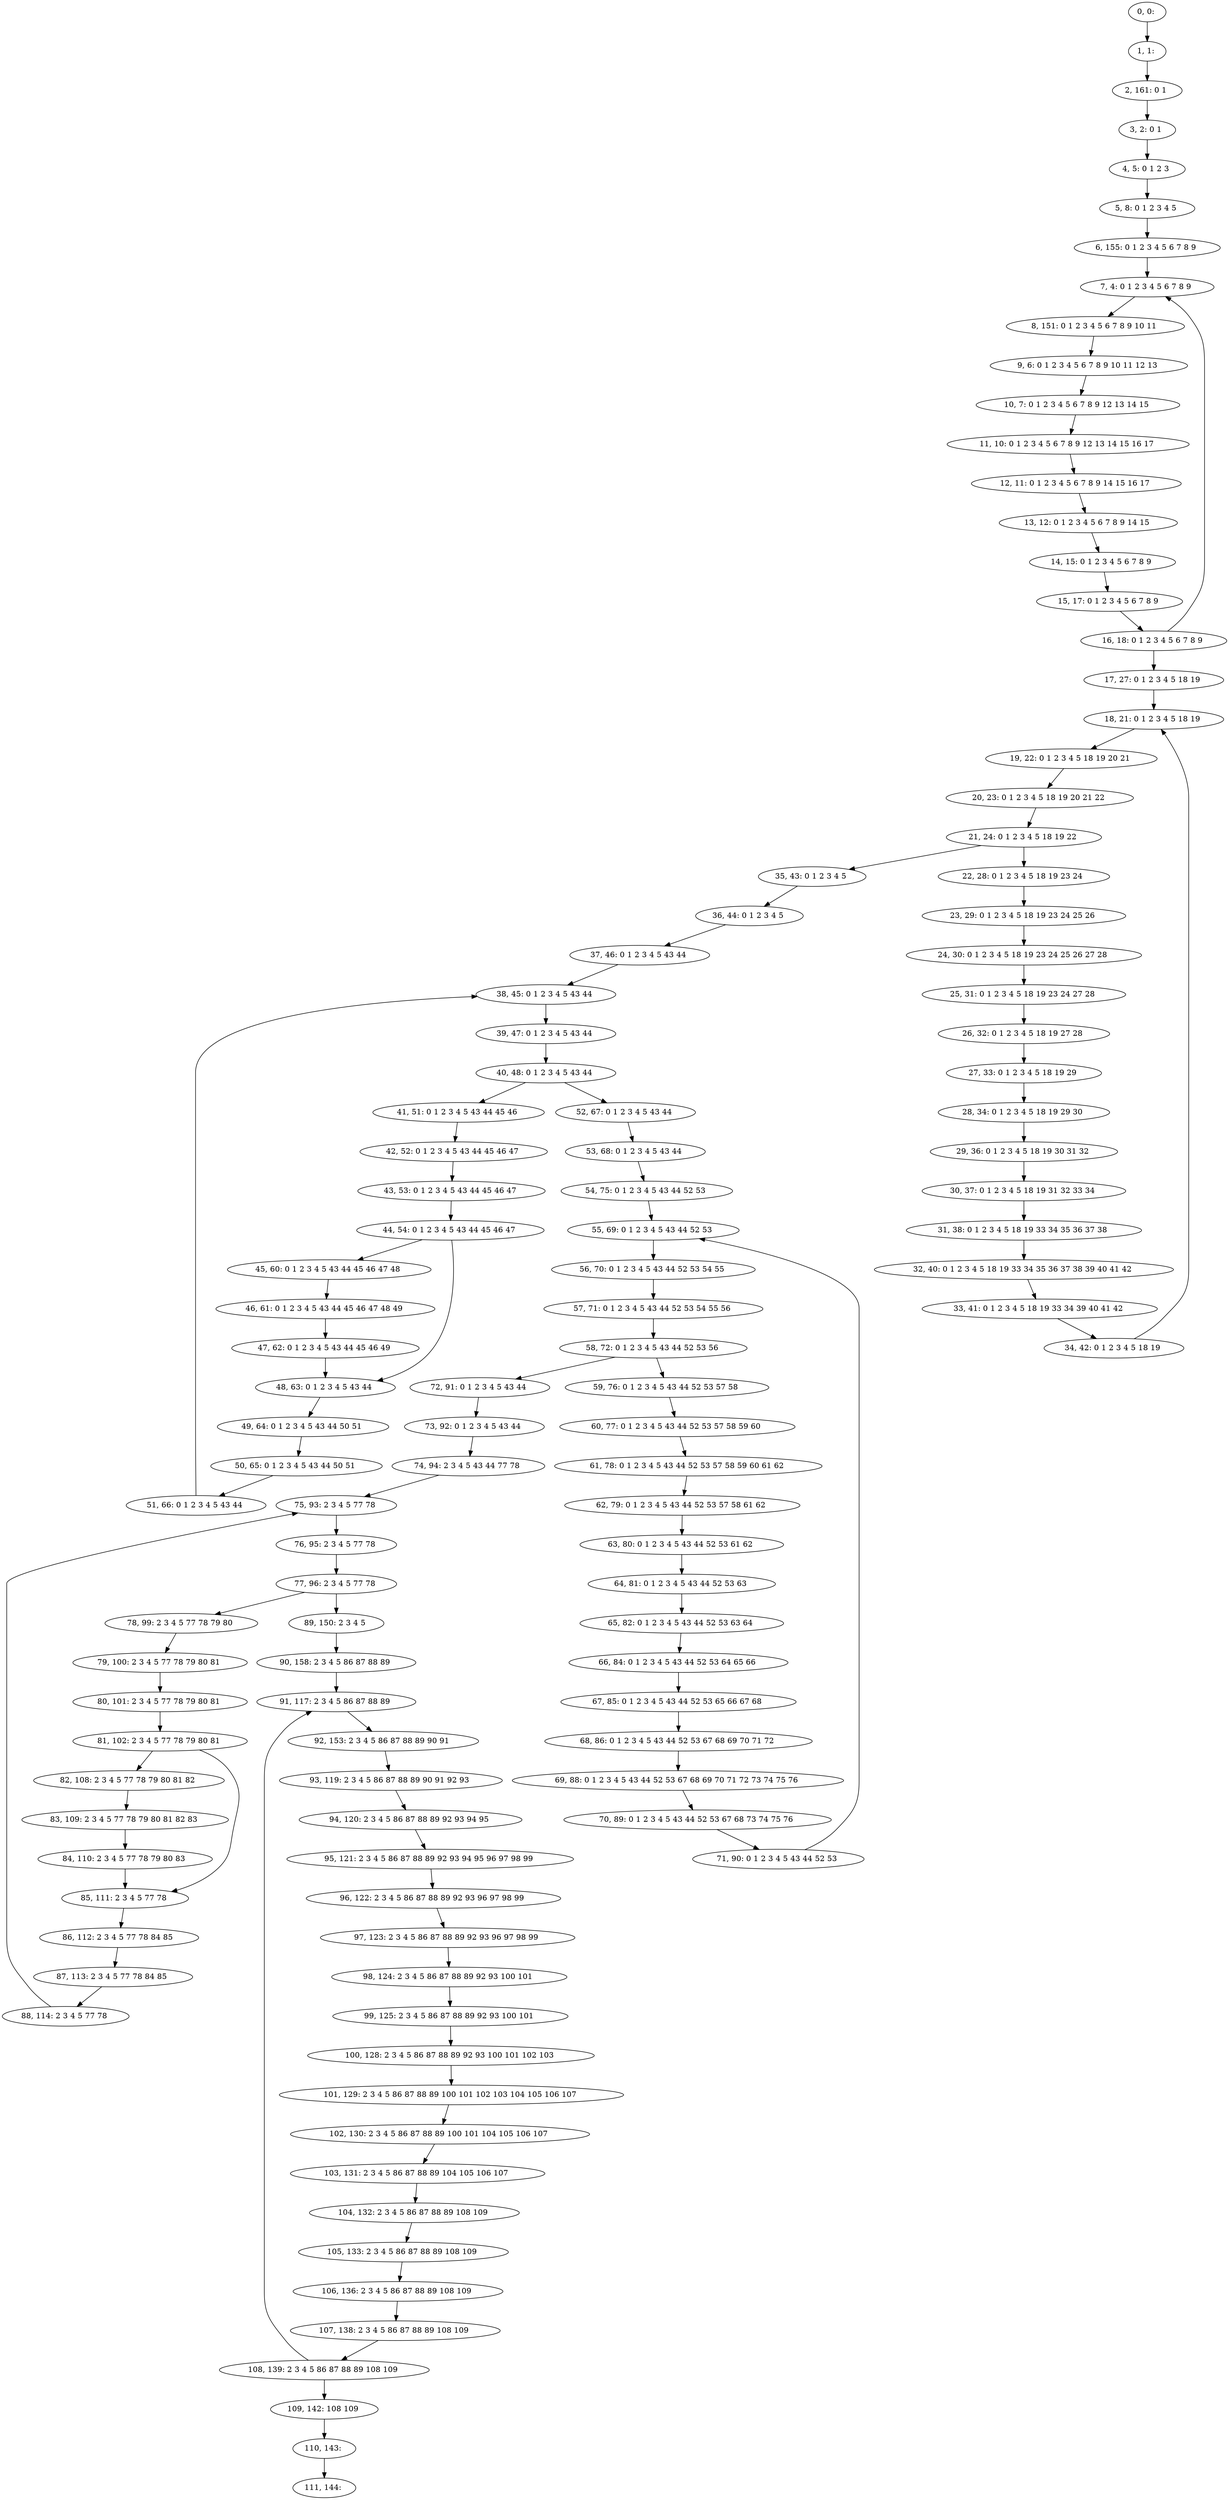 digraph G {
0[label="0, 0: "];
1[label="1, 1: "];
2[label="2, 161: 0 1 "];
3[label="3, 2: 0 1 "];
4[label="4, 5: 0 1 2 3 "];
5[label="5, 8: 0 1 2 3 4 5 "];
6[label="6, 155: 0 1 2 3 4 5 6 7 8 9 "];
7[label="7, 4: 0 1 2 3 4 5 6 7 8 9 "];
8[label="8, 151: 0 1 2 3 4 5 6 7 8 9 10 11 "];
9[label="9, 6: 0 1 2 3 4 5 6 7 8 9 10 11 12 13 "];
10[label="10, 7: 0 1 2 3 4 5 6 7 8 9 12 13 14 15 "];
11[label="11, 10: 0 1 2 3 4 5 6 7 8 9 12 13 14 15 16 17 "];
12[label="12, 11: 0 1 2 3 4 5 6 7 8 9 14 15 16 17 "];
13[label="13, 12: 0 1 2 3 4 5 6 7 8 9 14 15 "];
14[label="14, 15: 0 1 2 3 4 5 6 7 8 9 "];
15[label="15, 17: 0 1 2 3 4 5 6 7 8 9 "];
16[label="16, 18: 0 1 2 3 4 5 6 7 8 9 "];
17[label="17, 27: 0 1 2 3 4 5 18 19 "];
18[label="18, 21: 0 1 2 3 4 5 18 19 "];
19[label="19, 22: 0 1 2 3 4 5 18 19 20 21 "];
20[label="20, 23: 0 1 2 3 4 5 18 19 20 21 22 "];
21[label="21, 24: 0 1 2 3 4 5 18 19 22 "];
22[label="22, 28: 0 1 2 3 4 5 18 19 23 24 "];
23[label="23, 29: 0 1 2 3 4 5 18 19 23 24 25 26 "];
24[label="24, 30: 0 1 2 3 4 5 18 19 23 24 25 26 27 28 "];
25[label="25, 31: 0 1 2 3 4 5 18 19 23 24 27 28 "];
26[label="26, 32: 0 1 2 3 4 5 18 19 27 28 "];
27[label="27, 33: 0 1 2 3 4 5 18 19 29 "];
28[label="28, 34: 0 1 2 3 4 5 18 19 29 30 "];
29[label="29, 36: 0 1 2 3 4 5 18 19 30 31 32 "];
30[label="30, 37: 0 1 2 3 4 5 18 19 31 32 33 34 "];
31[label="31, 38: 0 1 2 3 4 5 18 19 33 34 35 36 37 38 "];
32[label="32, 40: 0 1 2 3 4 5 18 19 33 34 35 36 37 38 39 40 41 42 "];
33[label="33, 41: 0 1 2 3 4 5 18 19 33 34 39 40 41 42 "];
34[label="34, 42: 0 1 2 3 4 5 18 19 "];
35[label="35, 43: 0 1 2 3 4 5 "];
36[label="36, 44: 0 1 2 3 4 5 "];
37[label="37, 46: 0 1 2 3 4 5 43 44 "];
38[label="38, 45: 0 1 2 3 4 5 43 44 "];
39[label="39, 47: 0 1 2 3 4 5 43 44 "];
40[label="40, 48: 0 1 2 3 4 5 43 44 "];
41[label="41, 51: 0 1 2 3 4 5 43 44 45 46 "];
42[label="42, 52: 0 1 2 3 4 5 43 44 45 46 47 "];
43[label="43, 53: 0 1 2 3 4 5 43 44 45 46 47 "];
44[label="44, 54: 0 1 2 3 4 5 43 44 45 46 47 "];
45[label="45, 60: 0 1 2 3 4 5 43 44 45 46 47 48 "];
46[label="46, 61: 0 1 2 3 4 5 43 44 45 46 47 48 49 "];
47[label="47, 62: 0 1 2 3 4 5 43 44 45 46 49 "];
48[label="48, 63: 0 1 2 3 4 5 43 44 "];
49[label="49, 64: 0 1 2 3 4 5 43 44 50 51 "];
50[label="50, 65: 0 1 2 3 4 5 43 44 50 51 "];
51[label="51, 66: 0 1 2 3 4 5 43 44 "];
52[label="52, 67: 0 1 2 3 4 5 43 44 "];
53[label="53, 68: 0 1 2 3 4 5 43 44 "];
54[label="54, 75: 0 1 2 3 4 5 43 44 52 53 "];
55[label="55, 69: 0 1 2 3 4 5 43 44 52 53 "];
56[label="56, 70: 0 1 2 3 4 5 43 44 52 53 54 55 "];
57[label="57, 71: 0 1 2 3 4 5 43 44 52 53 54 55 56 "];
58[label="58, 72: 0 1 2 3 4 5 43 44 52 53 56 "];
59[label="59, 76: 0 1 2 3 4 5 43 44 52 53 57 58 "];
60[label="60, 77: 0 1 2 3 4 5 43 44 52 53 57 58 59 60 "];
61[label="61, 78: 0 1 2 3 4 5 43 44 52 53 57 58 59 60 61 62 "];
62[label="62, 79: 0 1 2 3 4 5 43 44 52 53 57 58 61 62 "];
63[label="63, 80: 0 1 2 3 4 5 43 44 52 53 61 62 "];
64[label="64, 81: 0 1 2 3 4 5 43 44 52 53 63 "];
65[label="65, 82: 0 1 2 3 4 5 43 44 52 53 63 64 "];
66[label="66, 84: 0 1 2 3 4 5 43 44 52 53 64 65 66 "];
67[label="67, 85: 0 1 2 3 4 5 43 44 52 53 65 66 67 68 "];
68[label="68, 86: 0 1 2 3 4 5 43 44 52 53 67 68 69 70 71 72 "];
69[label="69, 88: 0 1 2 3 4 5 43 44 52 53 67 68 69 70 71 72 73 74 75 76 "];
70[label="70, 89: 0 1 2 3 4 5 43 44 52 53 67 68 73 74 75 76 "];
71[label="71, 90: 0 1 2 3 4 5 43 44 52 53 "];
72[label="72, 91: 0 1 2 3 4 5 43 44 "];
73[label="73, 92: 0 1 2 3 4 5 43 44 "];
74[label="74, 94: 2 3 4 5 43 44 77 78 "];
75[label="75, 93: 2 3 4 5 77 78 "];
76[label="76, 95: 2 3 4 5 77 78 "];
77[label="77, 96: 2 3 4 5 77 78 "];
78[label="78, 99: 2 3 4 5 77 78 79 80 "];
79[label="79, 100: 2 3 4 5 77 78 79 80 81 "];
80[label="80, 101: 2 3 4 5 77 78 79 80 81 "];
81[label="81, 102: 2 3 4 5 77 78 79 80 81 "];
82[label="82, 108: 2 3 4 5 77 78 79 80 81 82 "];
83[label="83, 109: 2 3 4 5 77 78 79 80 81 82 83 "];
84[label="84, 110: 2 3 4 5 77 78 79 80 83 "];
85[label="85, 111: 2 3 4 5 77 78 "];
86[label="86, 112: 2 3 4 5 77 78 84 85 "];
87[label="87, 113: 2 3 4 5 77 78 84 85 "];
88[label="88, 114: 2 3 4 5 77 78 "];
89[label="89, 150: 2 3 4 5 "];
90[label="90, 158: 2 3 4 5 86 87 88 89 "];
91[label="91, 117: 2 3 4 5 86 87 88 89 "];
92[label="92, 153: 2 3 4 5 86 87 88 89 90 91 "];
93[label="93, 119: 2 3 4 5 86 87 88 89 90 91 92 93 "];
94[label="94, 120: 2 3 4 5 86 87 88 89 92 93 94 95 "];
95[label="95, 121: 2 3 4 5 86 87 88 89 92 93 94 95 96 97 98 99 "];
96[label="96, 122: 2 3 4 5 86 87 88 89 92 93 96 97 98 99 "];
97[label="97, 123: 2 3 4 5 86 87 88 89 92 93 96 97 98 99 "];
98[label="98, 124: 2 3 4 5 86 87 88 89 92 93 100 101 "];
99[label="99, 125: 2 3 4 5 86 87 88 89 92 93 100 101 "];
100[label="100, 128: 2 3 4 5 86 87 88 89 92 93 100 101 102 103 "];
101[label="101, 129: 2 3 4 5 86 87 88 89 100 101 102 103 104 105 106 107 "];
102[label="102, 130: 2 3 4 5 86 87 88 89 100 101 104 105 106 107 "];
103[label="103, 131: 2 3 4 5 86 87 88 89 104 105 106 107 "];
104[label="104, 132: 2 3 4 5 86 87 88 89 108 109 "];
105[label="105, 133: 2 3 4 5 86 87 88 89 108 109 "];
106[label="106, 136: 2 3 4 5 86 87 88 89 108 109 "];
107[label="107, 138: 2 3 4 5 86 87 88 89 108 109 "];
108[label="108, 139: 2 3 4 5 86 87 88 89 108 109 "];
109[label="109, 142: 108 109 "];
110[label="110, 143: "];
111[label="111, 144: "];
0->1 ;
1->2 ;
2->3 ;
3->4 ;
4->5 ;
5->6 ;
6->7 ;
7->8 ;
8->9 ;
9->10 ;
10->11 ;
11->12 ;
12->13 ;
13->14 ;
14->15 ;
15->16 ;
16->17 ;
16->7 ;
17->18 ;
18->19 ;
19->20 ;
20->21 ;
21->22 ;
21->35 ;
22->23 ;
23->24 ;
24->25 ;
25->26 ;
26->27 ;
27->28 ;
28->29 ;
29->30 ;
30->31 ;
31->32 ;
32->33 ;
33->34 ;
34->18 ;
35->36 ;
36->37 ;
37->38 ;
38->39 ;
39->40 ;
40->41 ;
40->52 ;
41->42 ;
42->43 ;
43->44 ;
44->45 ;
44->48 ;
45->46 ;
46->47 ;
47->48 ;
48->49 ;
49->50 ;
50->51 ;
51->38 ;
52->53 ;
53->54 ;
54->55 ;
55->56 ;
56->57 ;
57->58 ;
58->59 ;
58->72 ;
59->60 ;
60->61 ;
61->62 ;
62->63 ;
63->64 ;
64->65 ;
65->66 ;
66->67 ;
67->68 ;
68->69 ;
69->70 ;
70->71 ;
71->55 ;
72->73 ;
73->74 ;
74->75 ;
75->76 ;
76->77 ;
77->78 ;
77->89 ;
78->79 ;
79->80 ;
80->81 ;
81->82 ;
81->85 ;
82->83 ;
83->84 ;
84->85 ;
85->86 ;
86->87 ;
87->88 ;
88->75 ;
89->90 ;
90->91 ;
91->92 ;
92->93 ;
93->94 ;
94->95 ;
95->96 ;
96->97 ;
97->98 ;
98->99 ;
99->100 ;
100->101 ;
101->102 ;
102->103 ;
103->104 ;
104->105 ;
105->106 ;
106->107 ;
107->108 ;
108->109 ;
108->91 ;
109->110 ;
110->111 ;
}
